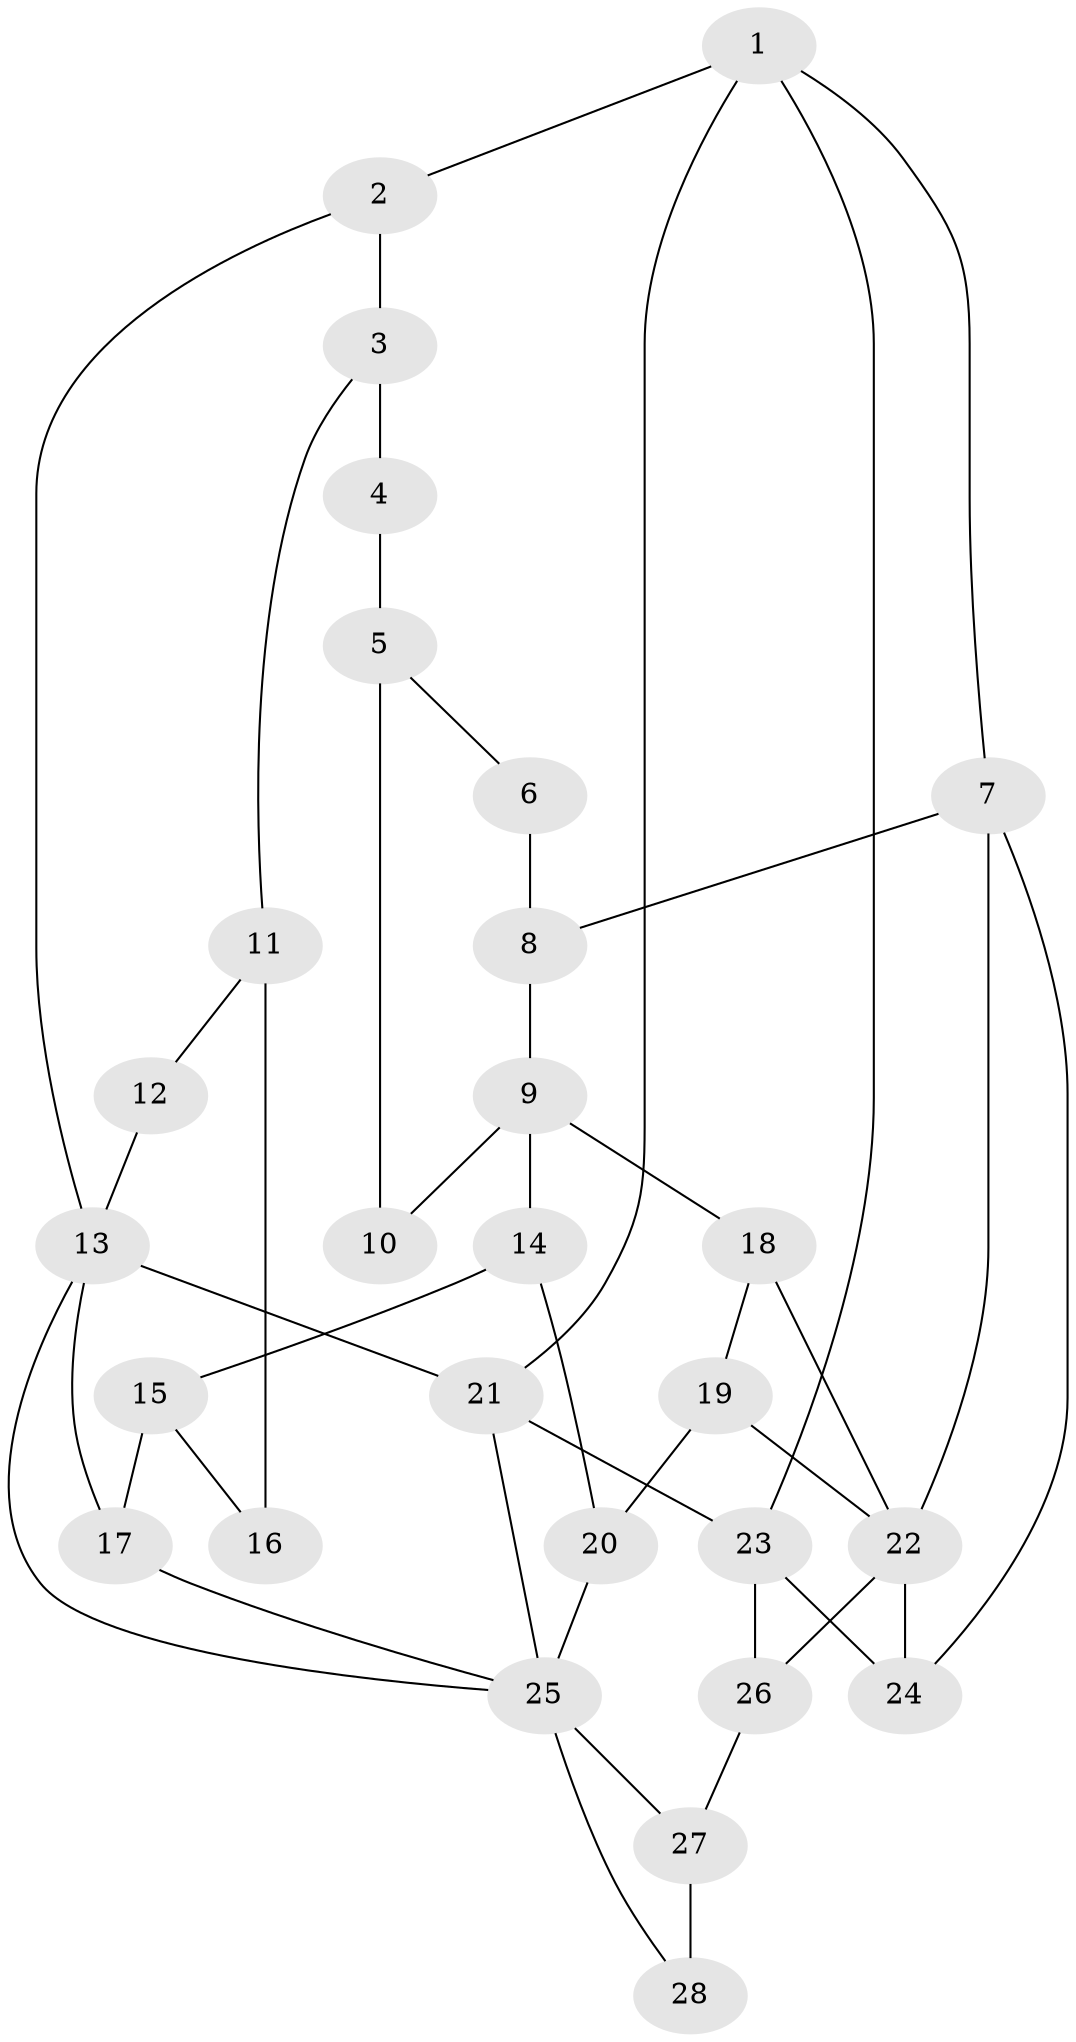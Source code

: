 // original degree distribution, {3: 0.07142857142857142, 4: 0.19642857142857142, 5: 0.5, 6: 0.23214285714285715}
// Generated by graph-tools (version 1.1) at 2025/38/03/09/25 02:38:42]
// undirected, 28 vertices, 45 edges
graph export_dot {
graph [start="1"]
  node [color=gray90,style=filled];
  1;
  2;
  3;
  4;
  5;
  6;
  7;
  8;
  9;
  10;
  11;
  12;
  13;
  14;
  15;
  16;
  17;
  18;
  19;
  20;
  21;
  22;
  23;
  24;
  25;
  26;
  27;
  28;
  1 -- 2 [weight=1.0];
  1 -- 7 [weight=1.0];
  1 -- 21 [weight=1.0];
  1 -- 23 [weight=1.0];
  2 -- 3 [weight=1.0];
  2 -- 13 [weight=1.0];
  3 -- 4 [weight=2.0];
  3 -- 11 [weight=1.0];
  4 -- 5 [weight=1.0];
  5 -- 6 [weight=1.0];
  5 -- 10 [weight=1.0];
  6 -- 8 [weight=2.0];
  7 -- 8 [weight=2.0];
  7 -- 22 [weight=1.0];
  7 -- 24 [weight=1.0];
  8 -- 9 [weight=2.0];
  9 -- 10 [weight=2.0];
  9 -- 14 [weight=1.0];
  9 -- 18 [weight=1.0];
  11 -- 12 [weight=1.0];
  11 -- 16 [weight=2.0];
  12 -- 13 [weight=2.0];
  13 -- 17 [weight=1.0];
  13 -- 21 [weight=1.0];
  13 -- 25 [weight=1.0];
  14 -- 15 [weight=1.0];
  14 -- 20 [weight=1.0];
  15 -- 16 [weight=1.0];
  15 -- 17 [weight=1.0];
  17 -- 25 [weight=1.0];
  18 -- 19 [weight=1.0];
  18 -- 22 [weight=1.0];
  19 -- 20 [weight=1.0];
  19 -- 22 [weight=1.0];
  20 -- 25 [weight=1.0];
  21 -- 23 [weight=1.0];
  21 -- 25 [weight=1.0];
  22 -- 24 [weight=1.0];
  22 -- 26 [weight=2.0];
  23 -- 24 [weight=1.0];
  23 -- 26 [weight=1.0];
  25 -- 27 [weight=1.0];
  25 -- 28 [weight=1.0];
  26 -- 27 [weight=2.0];
  27 -- 28 [weight=2.0];
}
